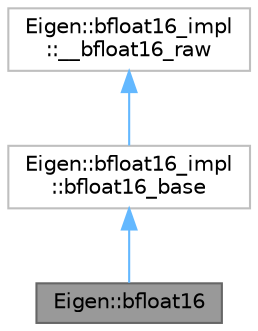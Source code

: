 digraph "Eigen::bfloat16"
{
 // LATEX_PDF_SIZE
  bgcolor="transparent";
  edge [fontname=Helvetica,fontsize=10,labelfontname=Helvetica,labelfontsize=10];
  node [fontname=Helvetica,fontsize=10,shape=box,height=0.2,width=0.4];
  Node1 [id="Node000001",label="Eigen::bfloat16",height=0.2,width=0.4,color="gray40", fillcolor="grey60", style="filled", fontcolor="black",tooltip=" "];
  Node2 -> Node1 [id="edge1_Node000001_Node000002",dir="back",color="steelblue1",style="solid",tooltip=" "];
  Node2 [id="Node000002",label="Eigen::bfloat16_impl\l::bfloat16_base",height=0.2,width=0.4,color="grey75", fillcolor="white", style="filled",URL="$structEigen_1_1bfloat16__impl_1_1bfloat16__base.html",tooltip=" "];
  Node3 -> Node2 [id="edge2_Node000002_Node000003",dir="back",color="steelblue1",style="solid",tooltip=" "];
  Node3 [id="Node000003",label="Eigen::bfloat16_impl\l::__bfloat16_raw",height=0.2,width=0.4,color="grey75", fillcolor="white", style="filled",URL="$structEigen_1_1bfloat16__impl_1_1____bfloat16__raw.html",tooltip=" "];
}
